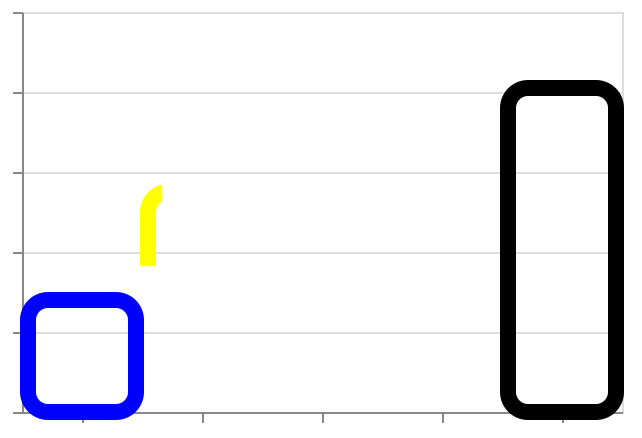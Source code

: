 {
  "$schema": "https://vega.github.io/schema/vega/v5.json",
  "description": "A simple bar chart with embedded data.",
  "background": "white",
  "padding": 5,
  "height": 200,
  "style": "cell",

  "data": [
    {
      "name": "source_0",
      "values": [
        {
          "a": "A",
          "b": 28,
          "fill": "blue"
        },
        {
          "a": "B",
          "b": 55,
          "fill": {
            "x1": 0.9,
            "y1": 0.7,
            "x2": 0.7,
            "y2": 0.1,
            "gradient": "linear",
            "stops": [
              {
                "offset": 0,
                "color": "yellow"
              },
              {
                "offset": 1,
                "color": "darkgreen"
              }
            ]
          }
        },
        {
          "a": "C",
          "b": 43,
          "fill": {
            "x1": 0.2,
            "y1": 1,
            "x2": 0.9,
            "y2": 1,
            "gradient": "linear",
            "stops": [
              {
                "offset": 0,
                "color": "pink"
              },
              {
                "offset": 0.4,
                "color": "purple"
              },
              {
                "offset": 1,
                "color": "crimson"
              }
            ]
          }
        },
        {
          "a": "D",
          "b": 91,
          "fill": {
            "x1": 0.2,
            "y1": 0.9,
            "x2": 0.7,
            "y2": 0.1,
            "gradient": "linear",
            "stops": [
              {
                "offset": 0,
                "color": "rgb(128, 128, 128)"
              },
              {
                "offset": 0.4,
                "color": "rgba(128, 128, 128, 0.3)"
              },
              {
                "offset": 1,
                "color": "deeppink"
              }
            ]
          }
        },
        {
          "a": "E",
          "b": 81,
          "fill": "black"
        }
      ]
    },
    {
      "name": "data_0",
      "source": "source_0",
      "transform": [
        {
          "type": "stack",
          "groupby": ["a"],
          "field": "b",
          "sort": {"field": [], "order": []},
          "as": ["b_start", "b_end"],
          "offset": "zero"
        },
        {
          "type": "filter",
          "expr": "isValid(datum[\"b\"]) && isFinite(+datum[\"b\"])"
        }
      ]
    }
  ],
  "signals": [
    {"name": "x_step", "value": 60},
    {
      "name": "width",
      "update": "bandspace(domain('x').length, 0.1, 0.05) * x_step"
    }
  ],
  "marks": [
    {
      "name": "marks",
      "type": "rect",
      "style": ["bar"],
      "from": {"data": "data_0"},
      "encode": {
        "update": {
          "stroke": {
            "field": "fill"
          },
          "strokeWidth": {"value": 8},
          "cornerRadius": {"value": 10},
          "ariaRoleDescription": {"value": "bar"},
          "description": {
            "signal": "\"a: \" + (isValid(datum[\"a\"]) ? datum[\"a\"] : \"\"+datum[\"a\"]) + \"; b: \" + (format(datum[\"b\"], \"\"))"
          },
          "x": {"scale": "x", "field": "a"},
          "width": {"signal": "max(0.25, bandwidth('x'))"},
          "y": {"scale": "y", "field": "b_end"},
          "y2": {"scale": "y", "field": "b_start"}
        }
      }
    }
  ],
  "scales": [
    {
      "name": "x",
      "type": "band",
      "domain": {"data": "data_0", "field": "a", "sort": true},
      "range": {"step": {"signal": "x_step"}},
      "paddingInner": 0.1,
      "paddingOuter": 0.05
    },
    {
      "name": "y",
      "type": "linear",
      "domain": {"data": "data_0", "fields": ["b_start", "b_end"]},
      "range": [{"signal": "height"}, 0],
      "nice": true,
      "zero": true
    }
  ],
  "axes": [
    {
      "scale": "y",
      "orient": "left",
      "gridScale": "x",
      "grid": true,
      "tickCount": {"signal": "ceil(height/40)"},
      "domain": false,
      "labels": false,
      "aria": false,
      "maxExtent": 0,
      "minExtent": 0,
      "ticks": false,
      "zindex": 0
    },
    {
      "scale": "x",
      "orient": "bottom",
      "grid": false,
      "labels": false,
      "labelAngle": 0,
      "labelBaseline": "top",
      "zindex": 0
    },
    {
      "scale": "y",
      "orient": "left",
      "grid": false,
      "labels": false,
      "labelOverlap": true,
      "tickCount": {"signal": "ceil(height/40)"},
      "zindex": 0
    }
  ]
}
